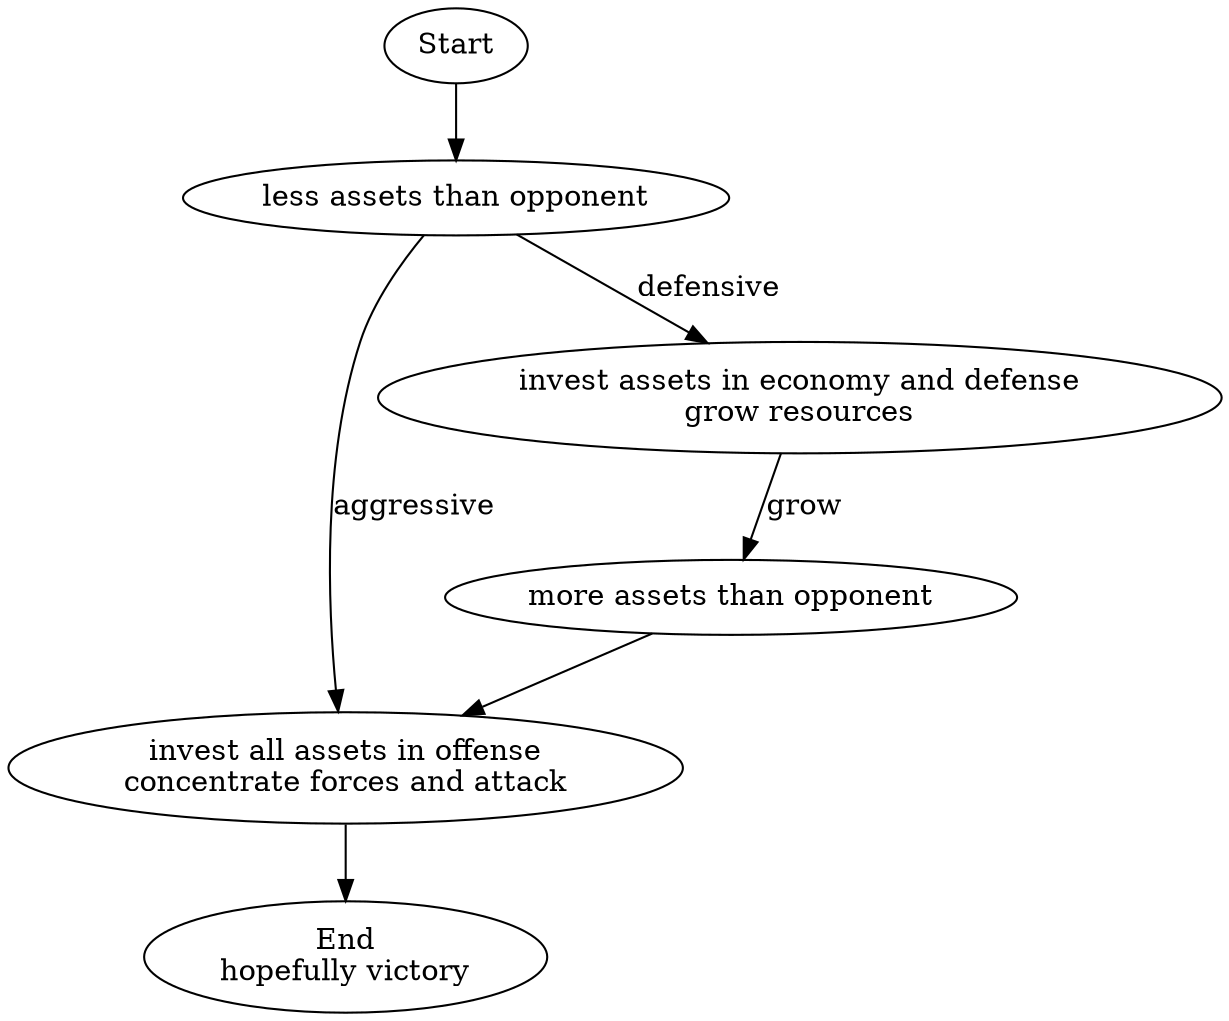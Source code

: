 digraph{
    Start -> O
    O [label="less assets than opponent"]
    O -> A [label="aggressive"]
    A [label="invest all assets in offense\nconcentrate forces and attack"]
    O -> B [label="defensive"]
    B [label="invest assets in economy and defense\ngrow resources"]
    B -> P [label="grow"]
    P [label="more assets than opponent"]
    P -> A
    A -> End
    End [label="End\nhopefully victory"]
    
}
